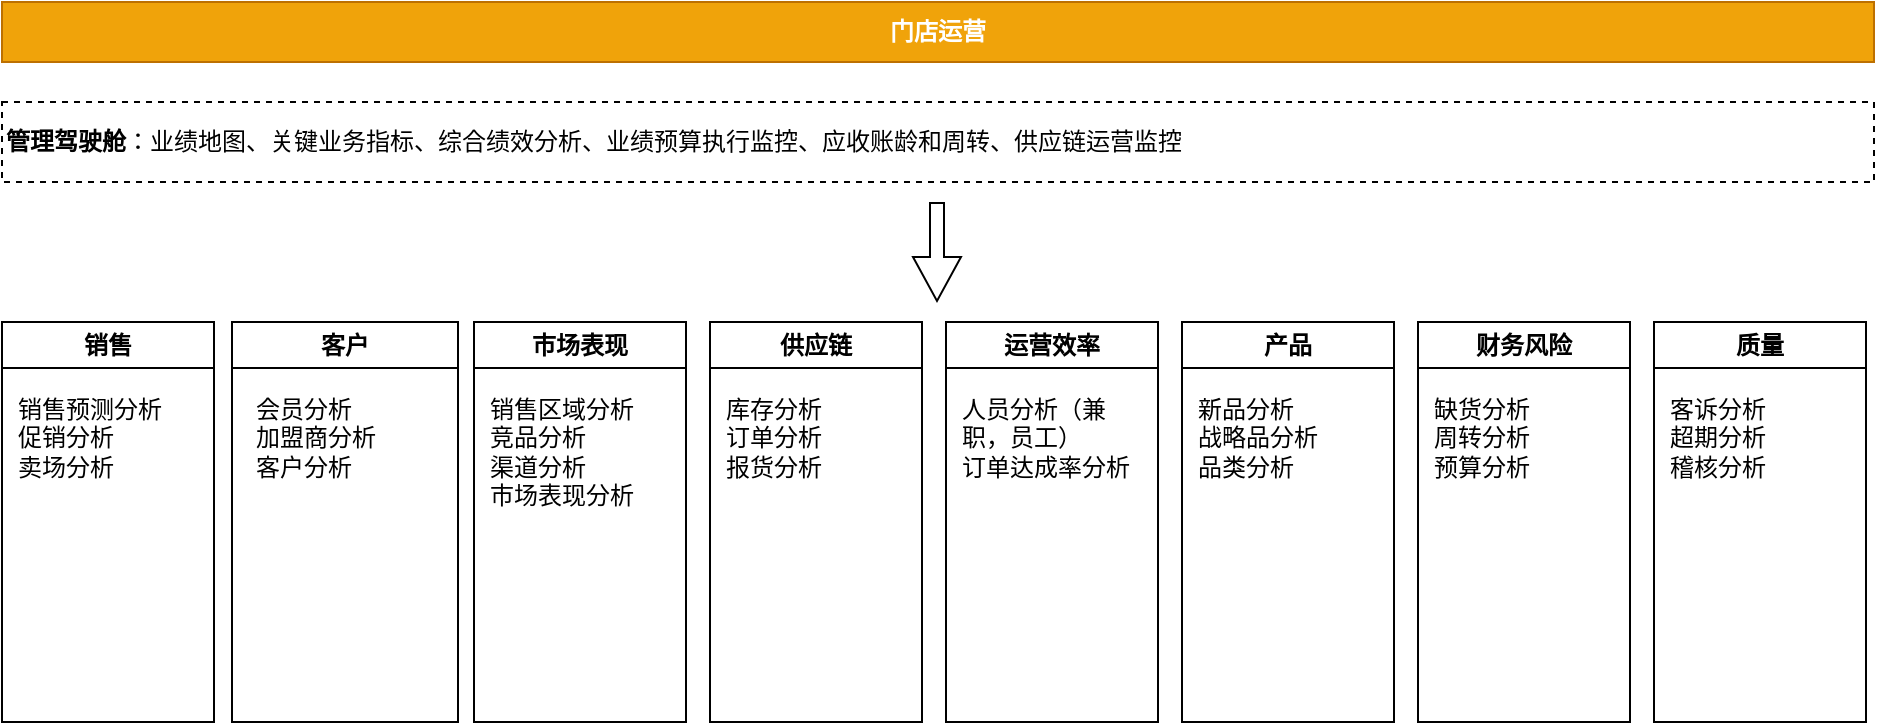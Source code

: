 <mxfile version="26.2.8">
  <diagram name="第 1 页" id="GskqJcH7MVZhV6aUFAPI">
    <mxGraphModel dx="1002" dy="597" grid="1" gridSize="10" guides="1" tooltips="1" connect="1" arrows="1" fold="1" page="1" pageScale="1" pageWidth="827" pageHeight="1169" math="0" shadow="0">
      <root>
        <mxCell id="0" />
        <mxCell id="1" parent="0" />
        <mxCell id="HJ7cx-dCD4smT8NFuNB5-1" value="门店运营" style="rounded=0;whiteSpace=wrap;html=1;labelBackgroundColor=none;fillColor=#f0a30a;strokeColor=#BD7000;fontColor=#FFFFFF;fontStyle=1" vertex="1" parent="1">
          <mxGeometry x="94" y="110" width="936" height="30" as="geometry" />
        </mxCell>
        <mxCell id="HJ7cx-dCD4smT8NFuNB5-3" value="销售" style="swimlane;whiteSpace=wrap;html=1;startSize=23;" vertex="1" parent="1">
          <mxGeometry x="94" y="270" width="106" height="200" as="geometry" />
        </mxCell>
        <mxCell id="HJ7cx-dCD4smT8NFuNB5-22" value="销售预测分析&lt;br&gt;促销分析&lt;div&gt;卖场分析&lt;/div&gt;" style="text;html=1;align=left;verticalAlign=top;whiteSpace=wrap;rounded=0;" vertex="1" parent="HJ7cx-dCD4smT8NFuNB5-3">
          <mxGeometry x="6" y="30" width="94" height="160" as="geometry" />
        </mxCell>
        <mxCell id="HJ7cx-dCD4smT8NFuNB5-4" value="客户" style="swimlane;whiteSpace=wrap;html=1;" vertex="1" parent="1">
          <mxGeometry x="209" y="270" width="113" height="200" as="geometry" />
        </mxCell>
        <mxCell id="HJ7cx-dCD4smT8NFuNB5-23" value="会员分析&lt;br&gt;加盟商分析&lt;br&gt;客户分析" style="text;html=1;align=left;verticalAlign=top;whiteSpace=wrap;rounded=0;" vertex="1" parent="HJ7cx-dCD4smT8NFuNB5-4">
          <mxGeometry x="9.5" y="30" width="94" height="160" as="geometry" />
        </mxCell>
        <mxCell id="HJ7cx-dCD4smT8NFuNB5-5" value="市场表现" style="swimlane;whiteSpace=wrap;html=1;" vertex="1" parent="1">
          <mxGeometry x="330" y="270" width="106" height="200" as="geometry" />
        </mxCell>
        <mxCell id="HJ7cx-dCD4smT8NFuNB5-24" value="销售区域分析&lt;br&gt;竞品分析&lt;br&gt;渠道分析&lt;br&gt;市场表现分析" style="text;html=1;align=left;verticalAlign=top;whiteSpace=wrap;rounded=0;" vertex="1" parent="HJ7cx-dCD4smT8NFuNB5-5">
          <mxGeometry x="6" y="30" width="94" height="160" as="geometry" />
        </mxCell>
        <mxCell id="HJ7cx-dCD4smT8NFuNB5-6" value="供应链" style="swimlane;whiteSpace=wrap;html=1;startSize=23;" vertex="1" parent="1">
          <mxGeometry x="448" y="270" width="106" height="200" as="geometry" />
        </mxCell>
        <mxCell id="HJ7cx-dCD4smT8NFuNB5-25" value="库存分析&lt;br&gt;订单分析&lt;br&gt;报货分析" style="text;html=1;align=left;verticalAlign=top;whiteSpace=wrap;rounded=0;" vertex="1" parent="HJ7cx-dCD4smT8NFuNB5-6">
          <mxGeometry x="6" y="30" width="94" height="160" as="geometry" />
        </mxCell>
        <mxCell id="HJ7cx-dCD4smT8NFuNB5-7" value="运营效率" style="swimlane;whiteSpace=wrap;html=1;startSize=23;" vertex="1" parent="1">
          <mxGeometry x="566" y="270" width="106" height="200" as="geometry" />
        </mxCell>
        <mxCell id="HJ7cx-dCD4smT8NFuNB5-30" value="人员分析（兼职，员工）&lt;br&gt;订单达成率分析&lt;br&gt;&lt;div&gt;&lt;br&gt;&lt;/div&gt;" style="text;html=1;align=left;verticalAlign=top;whiteSpace=wrap;rounded=0;" vertex="1" parent="HJ7cx-dCD4smT8NFuNB5-7">
          <mxGeometry x="6" y="30" width="94" height="160" as="geometry" />
        </mxCell>
        <mxCell id="HJ7cx-dCD4smT8NFuNB5-8" value="产品" style="swimlane;whiteSpace=wrap;html=1;startSize=23;" vertex="1" parent="1">
          <mxGeometry x="684" y="270" width="106" height="200" as="geometry" />
        </mxCell>
        <mxCell id="HJ7cx-dCD4smT8NFuNB5-27" value="新品分析&lt;br&gt;战略品分析&lt;br&gt;品类分析&lt;div&gt;&lt;br/&gt;&lt;/div&gt;" style="text;html=1;align=left;verticalAlign=top;whiteSpace=wrap;rounded=0;" vertex="1" parent="HJ7cx-dCD4smT8NFuNB5-8">
          <mxGeometry x="6" y="30" width="94" height="160" as="geometry" />
        </mxCell>
        <mxCell id="HJ7cx-dCD4smT8NFuNB5-9" value="财务风险" style="swimlane;whiteSpace=wrap;html=1;startSize=23;" vertex="1" parent="1">
          <mxGeometry x="802" y="270" width="106" height="200" as="geometry" />
        </mxCell>
        <mxCell id="HJ7cx-dCD4smT8NFuNB5-28" value="缺货分析&lt;br&gt;周转分析&lt;br&gt;预算分析" style="text;html=1;align=left;verticalAlign=top;whiteSpace=wrap;rounded=0;" vertex="1" parent="HJ7cx-dCD4smT8NFuNB5-9">
          <mxGeometry x="6" y="30" width="94" height="160" as="geometry" />
        </mxCell>
        <mxCell id="HJ7cx-dCD4smT8NFuNB5-14" value="质量" style="swimlane;whiteSpace=wrap;html=1;startSize=23;" vertex="1" parent="1">
          <mxGeometry x="920" y="270" width="106" height="200" as="geometry" />
        </mxCell>
        <mxCell id="HJ7cx-dCD4smT8NFuNB5-29" value="客诉分析&lt;br&gt;超期分析&lt;br&gt;稽核分析" style="text;html=1;align=left;verticalAlign=top;whiteSpace=wrap;rounded=0;" vertex="1" parent="HJ7cx-dCD4smT8NFuNB5-14">
          <mxGeometry x="6" y="30" width="94" height="160" as="geometry" />
        </mxCell>
        <mxCell id="HJ7cx-dCD4smT8NFuNB5-18" value="" style="shape=flexArrow;endArrow=classic;html=1;rounded=0;entryX=1;entryY=0;entryDx=0;entryDy=0;width=7;endSize=7;endWidth=16;" edge="1" parent="1">
          <mxGeometry width="50" height="50" relative="1" as="geometry">
            <mxPoint x="561.5" y="210" as="sourcePoint" />
            <mxPoint x="561.5" y="260" as="targetPoint" />
          </mxGeometry>
        </mxCell>
        <mxCell id="HJ7cx-dCD4smT8NFuNB5-19" value="&lt;b&gt;管理驾驶舱&lt;/b&gt;：业绩地图、关键业务指标、综合绩效分析、业绩预算执行监控、应收账龄和周转、供应链运营监控" style="rounded=0;whiteSpace=wrap;html=1;dashed=1;align=left;" vertex="1" parent="1">
          <mxGeometry x="94" y="160" width="936" height="40" as="geometry" />
        </mxCell>
      </root>
    </mxGraphModel>
  </diagram>
</mxfile>
